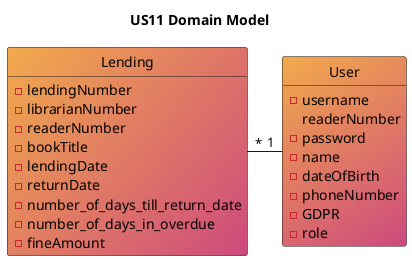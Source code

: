 @startuml
'https://SubscriptionServicetuml.com/class-diagram
hide circle
hide methods
title US11 Domain Model

class User #F2AA4CFF/CE4A7EFF{
-username
readerNumber
-password
-name
-dateOfBirth
-phoneNumber
-GDPR
-role
}
class Lending #F2AA4CFF/CE4A7EFF {
-lendingNumber
-librarianNumber
-readerNumber
-bookTitle
-lendingDate
-returnDate
-number_of_days_till_return_date
-number_of_days_in_overdue
-fineAmount

}


User "1" -left-- "*" Lending




@enduml